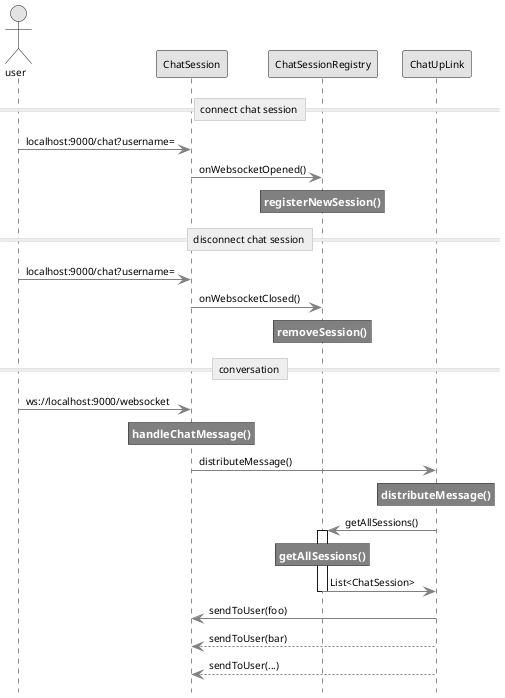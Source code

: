 @startuml
skinparam monochrome true
skinparam ArrowColor gray
skinparam DefaultFontSize 10
skinparam Note {
    FontName Arial
    FontStyle bold
    FontSize 11
    FontColor white
    BackGroundColor gray
}
skinparam Sequence {
    DividerFontStyle normal
    DividerBorderThickness 1
    DividerBorderColor lightgray
}

hide footbox
actor user

==connect chat session==
user -> ChatSession: localhost:9000/chat?username=
ChatSession -> ChatSessionRegistry: onWebsocketOpened()
rnote over ChatSessionRegistry: registerNewSession()

==disconnect chat session==
user -> ChatSession: localhost:9000/chat?username=
ChatSession -> ChatSessionRegistry: onWebsocketClosed()
rnote over ChatSessionRegistry: removeSession()

==conversation==
user -> ChatSession: ws://localhost:9000/websocket
rnote over ChatSession: handleChatMessage()
ChatSession -> ChatUpLink: distributeMessage()
rnote over ChatUpLink: distributeMessage()
ChatUpLink -> ChatSessionRegistry: getAllSessions()
activate ChatSessionRegistry
rnote over ChatSessionRegistry: getAllSessions()
ChatUpLink <- ChatSessionRegistry: List<ChatSession>
deactivate ChatSessionRegistry
ChatSession <- ChatUpLink: sendToUser(foo)
ChatSession <-- ChatUpLink: sendToUser(bar)
ChatSession <-- ChatUpLink: sendToUser(...)

@enduml
